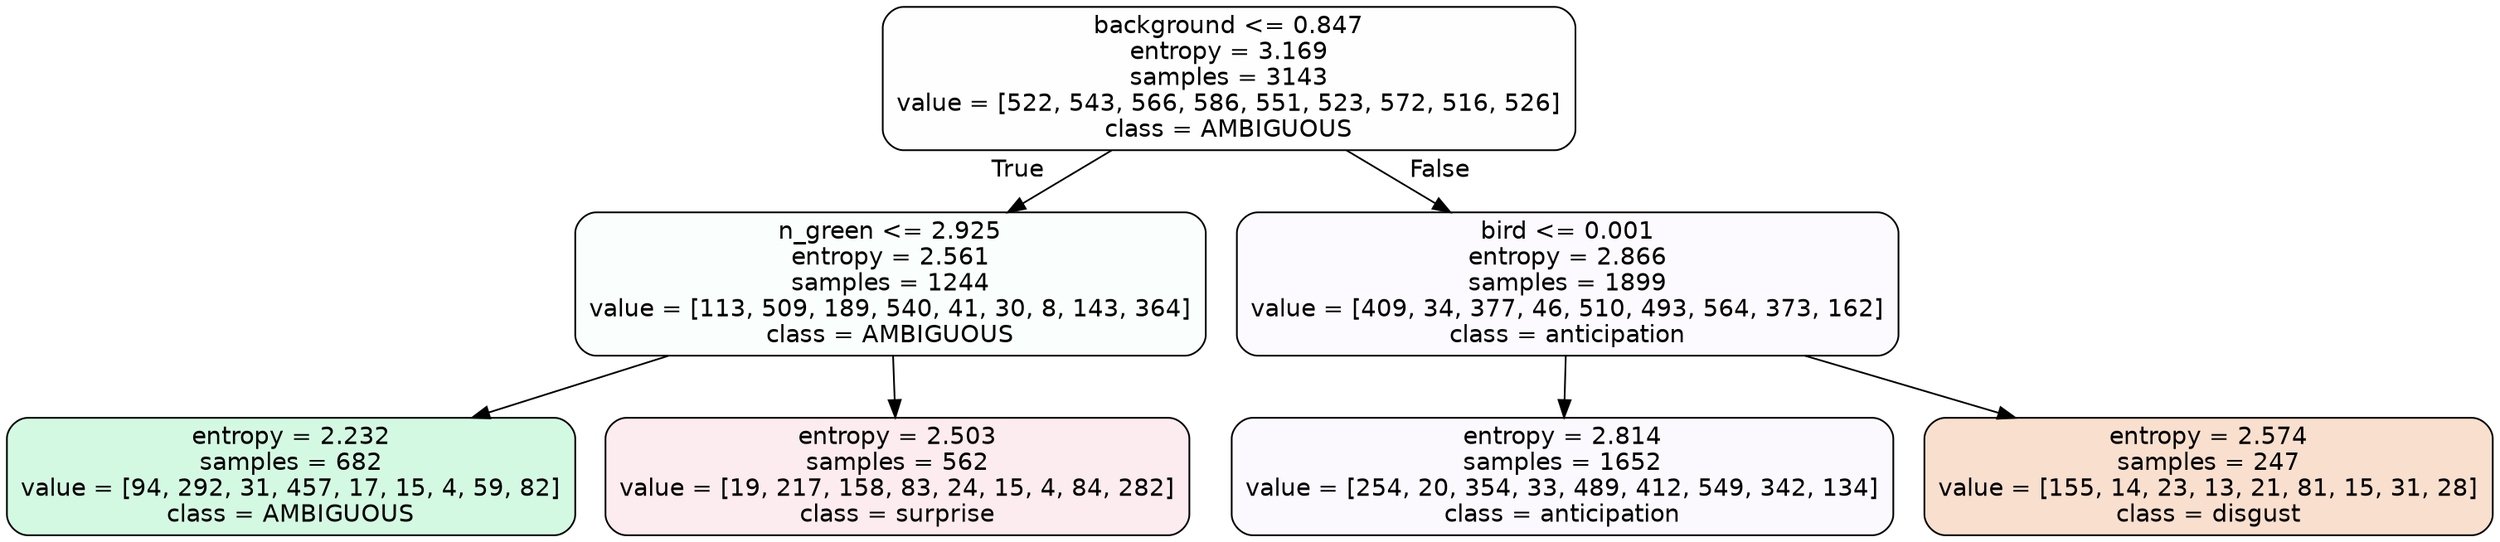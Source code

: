 digraph Tree {
node [shape=box, style="filled, rounded", color="black", fontname=helvetica] ;
edge [fontname=helvetica] ;
0 [label="background <= 0.847\nentropy = 3.169\nsamples = 3143\nvalue = [522, 543, 566, 586, 551, 523, 572, 516, 526]\nclass = AMBIGUOUS", fillcolor="#39e58101"] ;
1 [label="n_green <= 2.925\nentropy = 2.561\nsamples = 1244\nvalue = [113, 509, 189, 540, 41, 30, 8, 143, 364]\nclass = AMBIGUOUS", fillcolor="#39e58106"] ;
0 -> 1 [labeldistance=2.5, labelangle=45, headlabel="True"] ;
2 [label="entropy = 2.232\nsamples = 682\nvalue = [94, 292, 31, 457, 17, 15, 4, 59, 82]\nclass = AMBIGUOUS", fillcolor="#39e58137"] ;
1 -> 2 ;
3 [label="entropy = 2.503\nsamples = 562\nvalue = [19, 217, 158, 83, 24, 15, 4, 84, 282]\nclass = surprise", fillcolor="#e5396419"] ;
1 -> 3 ;
4 [label="bird <= 0.001\nentropy = 2.866\nsamples = 1899\nvalue = [409, 34, 377, 46, 510, 493, 564, 373, 162]\nclass = anticipation", fillcolor="#8139e506"] ;
0 -> 4 [labeldistance=2.5, labelangle=-45, headlabel="False"] ;
5 [label="entropy = 2.814\nsamples = 1652\nvalue = [254, 20, 354, 33, 489, 412, 549, 342, 134]\nclass = anticipation", fillcolor="#8139e507"] ;
4 -> 5 ;
6 [label="entropy = 2.574\nsamples = 247\nvalue = [155, 14, 23, 13, 21, 81, 15, 31, 28]\nclass = disgust", fillcolor="#e581393f"] ;
4 -> 6 ;
}